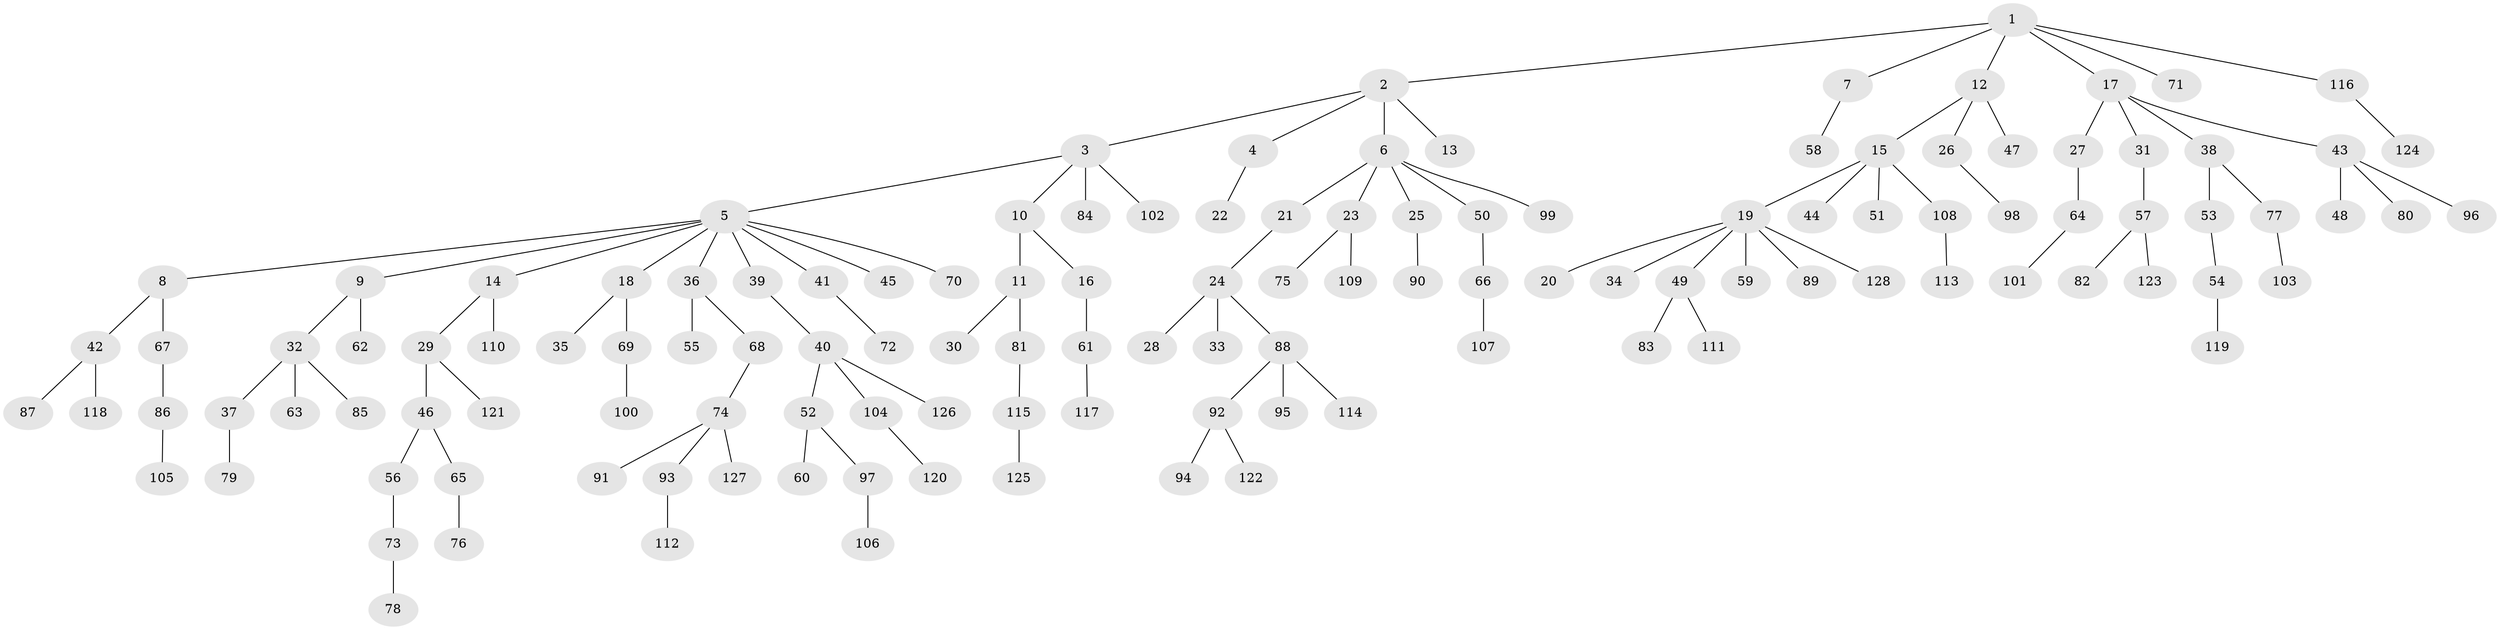 // Generated by graph-tools (version 1.1) at 2025/26/03/09/25 03:26:30]
// undirected, 128 vertices, 127 edges
graph export_dot {
graph [start="1"]
  node [color=gray90,style=filled];
  1;
  2;
  3;
  4;
  5;
  6;
  7;
  8;
  9;
  10;
  11;
  12;
  13;
  14;
  15;
  16;
  17;
  18;
  19;
  20;
  21;
  22;
  23;
  24;
  25;
  26;
  27;
  28;
  29;
  30;
  31;
  32;
  33;
  34;
  35;
  36;
  37;
  38;
  39;
  40;
  41;
  42;
  43;
  44;
  45;
  46;
  47;
  48;
  49;
  50;
  51;
  52;
  53;
  54;
  55;
  56;
  57;
  58;
  59;
  60;
  61;
  62;
  63;
  64;
  65;
  66;
  67;
  68;
  69;
  70;
  71;
  72;
  73;
  74;
  75;
  76;
  77;
  78;
  79;
  80;
  81;
  82;
  83;
  84;
  85;
  86;
  87;
  88;
  89;
  90;
  91;
  92;
  93;
  94;
  95;
  96;
  97;
  98;
  99;
  100;
  101;
  102;
  103;
  104;
  105;
  106;
  107;
  108;
  109;
  110;
  111;
  112;
  113;
  114;
  115;
  116;
  117;
  118;
  119;
  120;
  121;
  122;
  123;
  124;
  125;
  126;
  127;
  128;
  1 -- 2;
  1 -- 7;
  1 -- 12;
  1 -- 17;
  1 -- 71;
  1 -- 116;
  2 -- 3;
  2 -- 4;
  2 -- 6;
  2 -- 13;
  3 -- 5;
  3 -- 10;
  3 -- 84;
  3 -- 102;
  4 -- 22;
  5 -- 8;
  5 -- 9;
  5 -- 14;
  5 -- 18;
  5 -- 36;
  5 -- 39;
  5 -- 41;
  5 -- 45;
  5 -- 70;
  6 -- 21;
  6 -- 23;
  6 -- 25;
  6 -- 50;
  6 -- 99;
  7 -- 58;
  8 -- 42;
  8 -- 67;
  9 -- 32;
  9 -- 62;
  10 -- 11;
  10 -- 16;
  11 -- 30;
  11 -- 81;
  12 -- 15;
  12 -- 26;
  12 -- 47;
  14 -- 29;
  14 -- 110;
  15 -- 19;
  15 -- 44;
  15 -- 51;
  15 -- 108;
  16 -- 61;
  17 -- 27;
  17 -- 31;
  17 -- 38;
  17 -- 43;
  18 -- 35;
  18 -- 69;
  19 -- 20;
  19 -- 34;
  19 -- 49;
  19 -- 59;
  19 -- 89;
  19 -- 128;
  21 -- 24;
  23 -- 75;
  23 -- 109;
  24 -- 28;
  24 -- 33;
  24 -- 88;
  25 -- 90;
  26 -- 98;
  27 -- 64;
  29 -- 46;
  29 -- 121;
  31 -- 57;
  32 -- 37;
  32 -- 63;
  32 -- 85;
  36 -- 55;
  36 -- 68;
  37 -- 79;
  38 -- 53;
  38 -- 77;
  39 -- 40;
  40 -- 52;
  40 -- 104;
  40 -- 126;
  41 -- 72;
  42 -- 87;
  42 -- 118;
  43 -- 48;
  43 -- 80;
  43 -- 96;
  46 -- 56;
  46 -- 65;
  49 -- 83;
  49 -- 111;
  50 -- 66;
  52 -- 60;
  52 -- 97;
  53 -- 54;
  54 -- 119;
  56 -- 73;
  57 -- 82;
  57 -- 123;
  61 -- 117;
  64 -- 101;
  65 -- 76;
  66 -- 107;
  67 -- 86;
  68 -- 74;
  69 -- 100;
  73 -- 78;
  74 -- 91;
  74 -- 93;
  74 -- 127;
  77 -- 103;
  81 -- 115;
  86 -- 105;
  88 -- 92;
  88 -- 95;
  88 -- 114;
  92 -- 94;
  92 -- 122;
  93 -- 112;
  97 -- 106;
  104 -- 120;
  108 -- 113;
  115 -- 125;
  116 -- 124;
}
